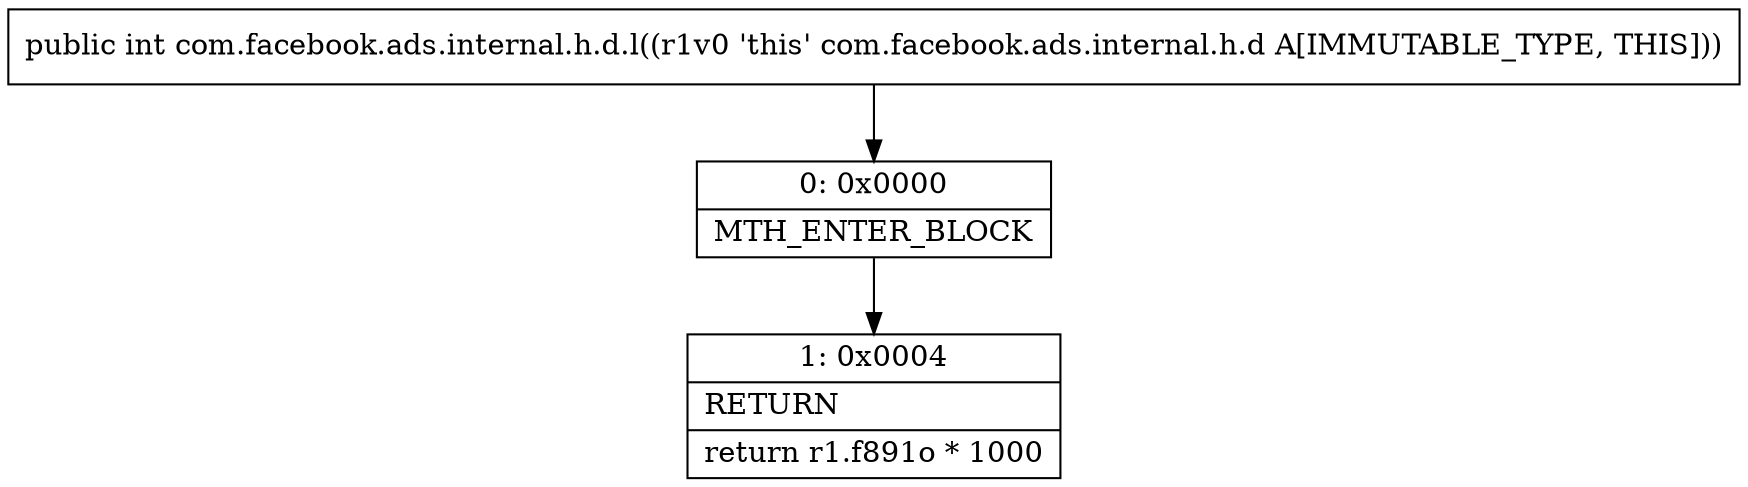 digraph "CFG forcom.facebook.ads.internal.h.d.l()I" {
Node_0 [shape=record,label="{0\:\ 0x0000|MTH_ENTER_BLOCK\l}"];
Node_1 [shape=record,label="{1\:\ 0x0004|RETURN\l|return r1.f891o * 1000\l}"];
MethodNode[shape=record,label="{public int com.facebook.ads.internal.h.d.l((r1v0 'this' com.facebook.ads.internal.h.d A[IMMUTABLE_TYPE, THIS])) }"];
MethodNode -> Node_0;
Node_0 -> Node_1;
}

